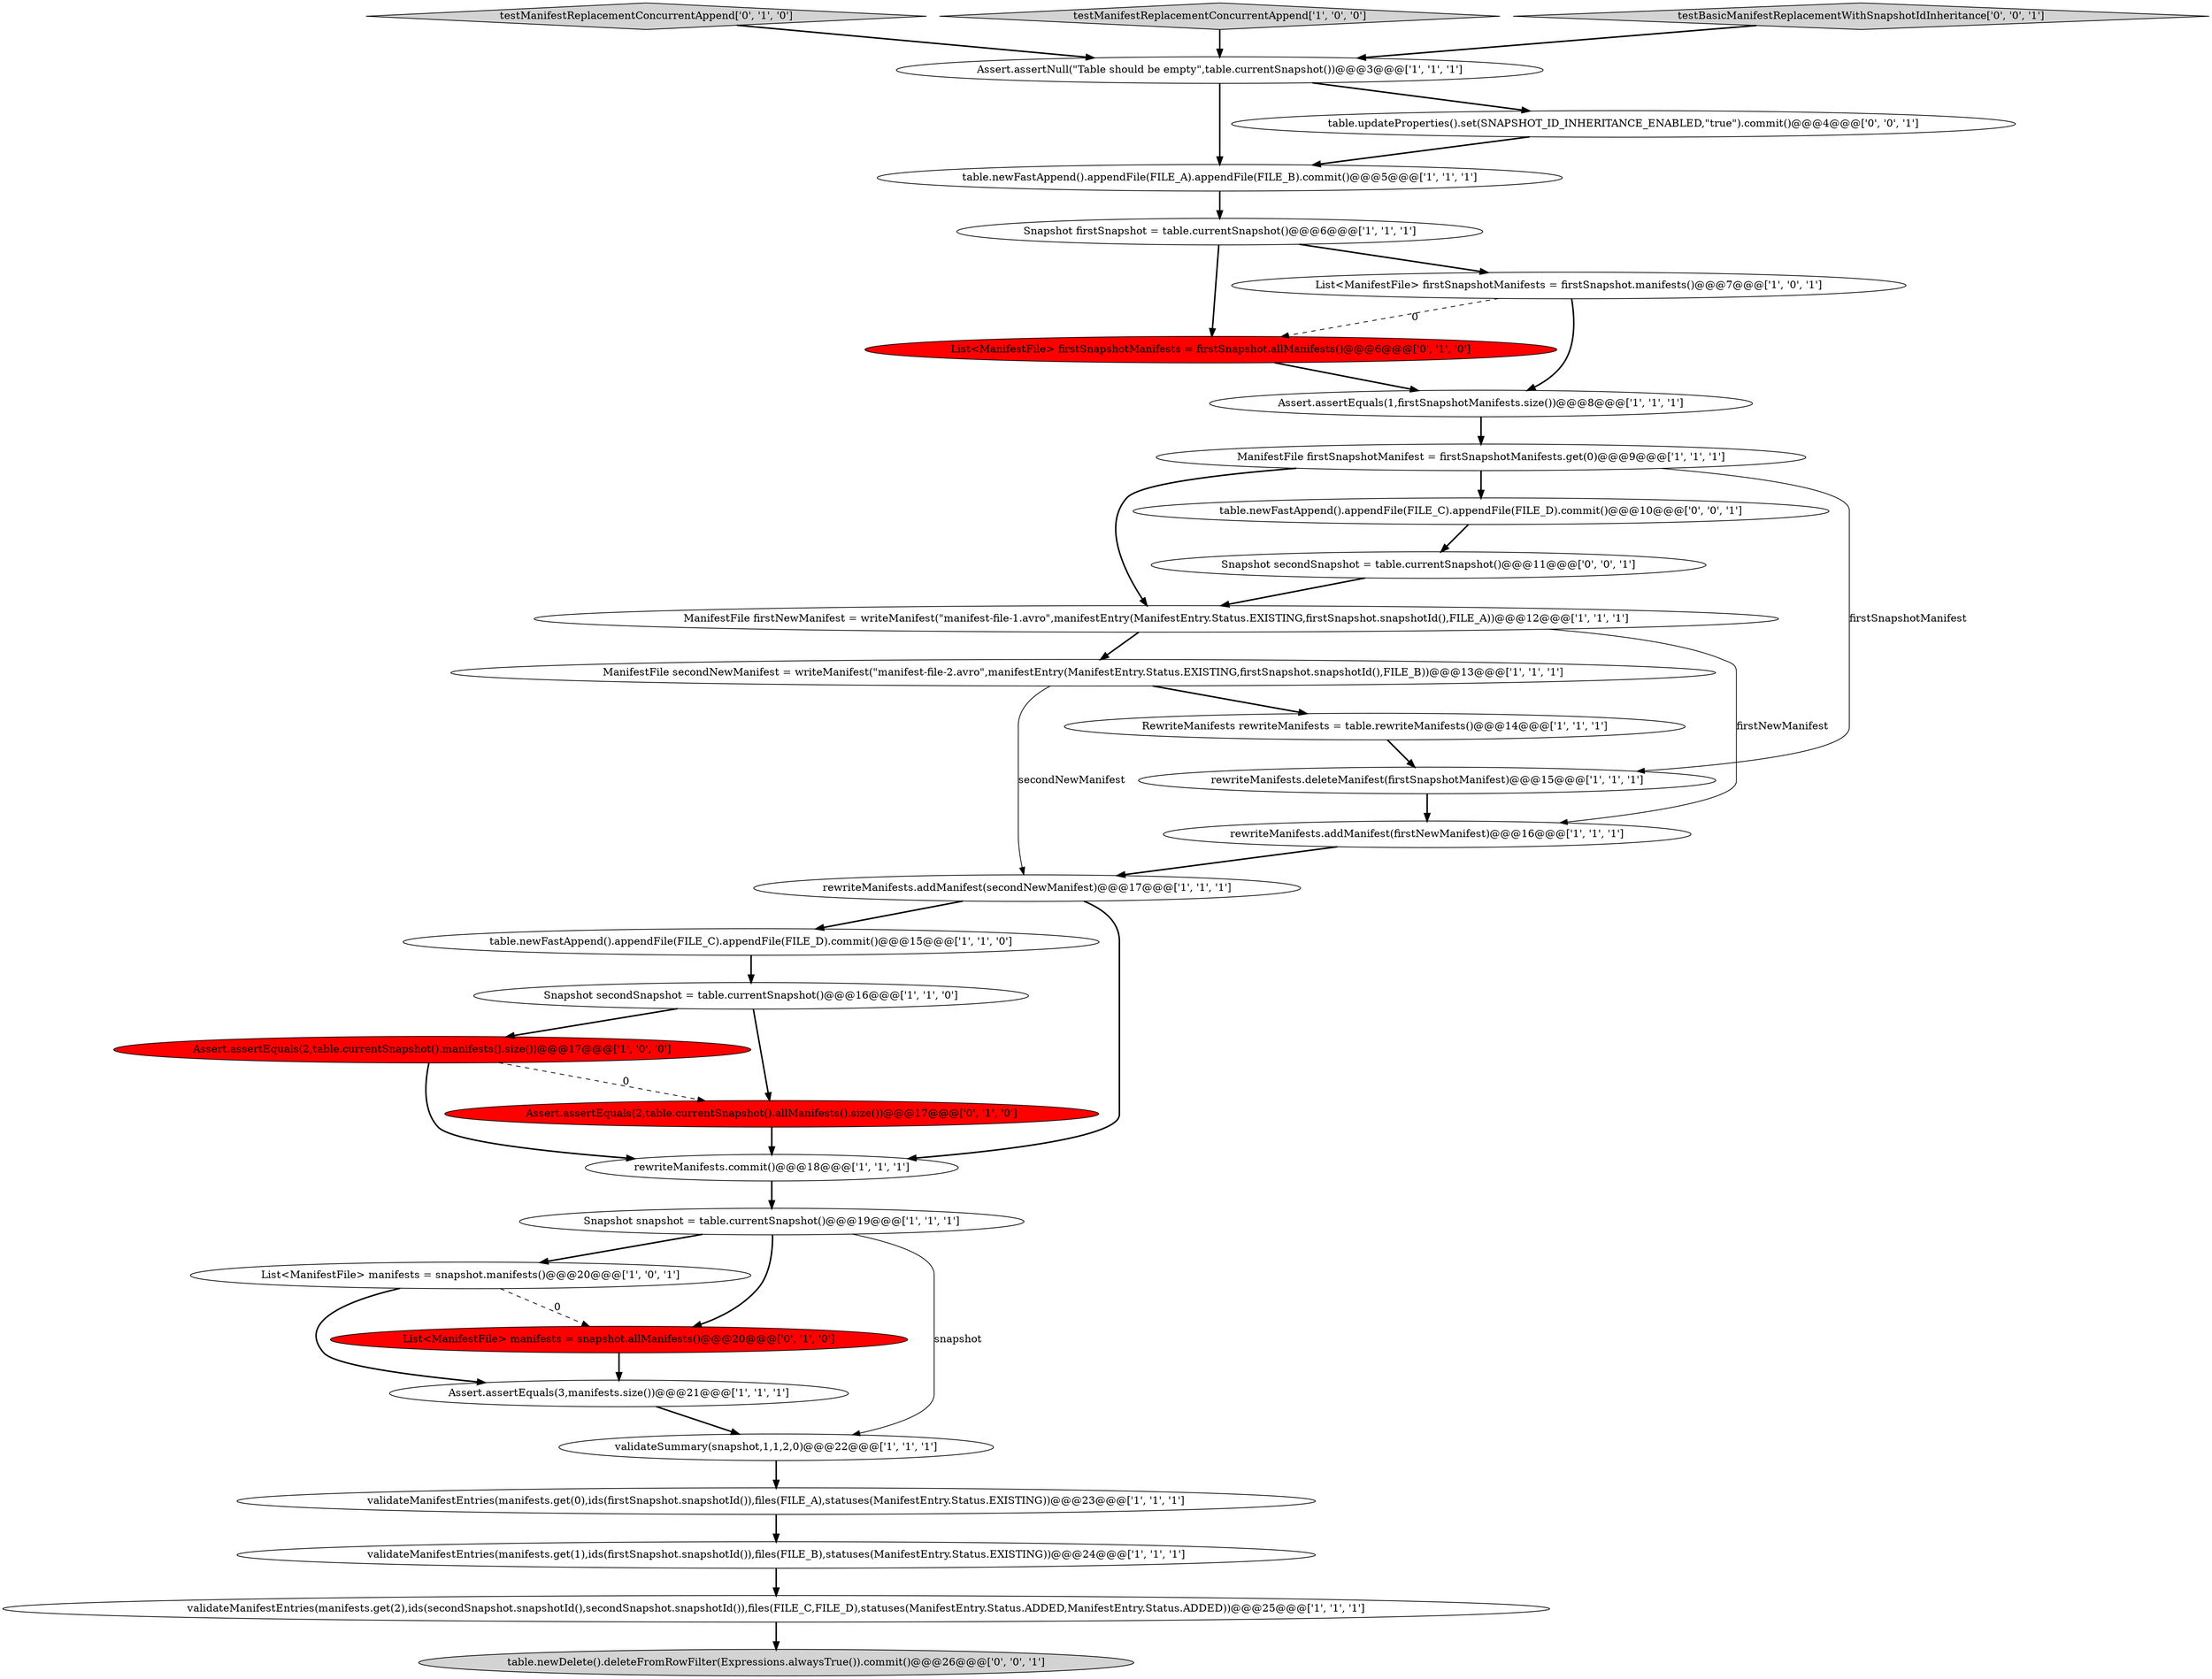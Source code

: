 digraph {
11 [style = filled, label = "Assert.assertEquals(3,manifests.size())@@@21@@@['1', '1', '1']", fillcolor = white, shape = ellipse image = "AAA0AAABBB1BBB"];
12 [style = filled, label = "table.newFastAppend().appendFile(FILE_A).appendFile(FILE_B).commit()@@@5@@@['1', '1', '1']", fillcolor = white, shape = ellipse image = "AAA0AAABBB1BBB"];
15 [style = filled, label = "validateManifestEntries(manifests.get(0),ids(firstSnapshot.snapshotId()),files(FILE_A),statuses(ManifestEntry.Status.EXISTING))@@@23@@@['1', '1', '1']", fillcolor = white, shape = ellipse image = "AAA0AAABBB1BBB"];
16 [style = filled, label = "validateManifestEntries(manifests.get(1),ids(firstSnapshot.snapshotId()),files(FILE_B),statuses(ManifestEntry.Status.EXISTING))@@@24@@@['1', '1', '1']", fillcolor = white, shape = ellipse image = "AAA0AAABBB1BBB"];
9 [style = filled, label = "Snapshot snapshot = table.currentSnapshot()@@@19@@@['1', '1', '1']", fillcolor = white, shape = ellipse image = "AAA0AAABBB1BBB"];
8 [style = filled, label = "RewriteManifests rewriteManifests = table.rewriteManifests()@@@14@@@['1', '1', '1']", fillcolor = white, shape = ellipse image = "AAA0AAABBB1BBB"];
10 [style = filled, label = "Assert.assertEquals(2,table.currentSnapshot().manifests().size())@@@17@@@['1', '0', '0']", fillcolor = red, shape = ellipse image = "AAA1AAABBB1BBB"];
24 [style = filled, label = "List<ManifestFile> manifests = snapshot.allManifests()@@@20@@@['0', '1', '0']", fillcolor = red, shape = ellipse image = "AAA1AAABBB2BBB"];
18 [style = filled, label = "rewriteManifests.deleteManifest(firstSnapshotManifest)@@@15@@@['1', '1', '1']", fillcolor = white, shape = ellipse image = "AAA0AAABBB1BBB"];
14 [style = filled, label = "Assert.assertNull(\"Table should be empty\",table.currentSnapshot())@@@3@@@['1', '1', '1']", fillcolor = white, shape = ellipse image = "AAA0AAABBB1BBB"];
31 [style = filled, label = "table.updateProperties().set(SNAPSHOT_ID_INHERITANCE_ENABLED,\"true\").commit()@@@4@@@['0', '0', '1']", fillcolor = white, shape = ellipse image = "AAA0AAABBB3BBB"];
27 [style = filled, label = "testManifestReplacementConcurrentAppend['0', '1', '0']", fillcolor = lightgray, shape = diamond image = "AAA0AAABBB2BBB"];
2 [style = filled, label = "testManifestReplacementConcurrentAppend['1', '0', '0']", fillcolor = lightgray, shape = diamond image = "AAA0AAABBB1BBB"];
0 [style = filled, label = "Snapshot firstSnapshot = table.currentSnapshot()@@@6@@@['1', '1', '1']", fillcolor = white, shape = ellipse image = "AAA0AAABBB1BBB"];
26 [style = filled, label = "List<ManifestFile> firstSnapshotManifests = firstSnapshot.allManifests()@@@6@@@['0', '1', '0']", fillcolor = red, shape = ellipse image = "AAA1AAABBB2BBB"];
5 [style = filled, label = "ManifestFile secondNewManifest = writeManifest(\"manifest-file-2.avro\",manifestEntry(ManifestEntry.Status.EXISTING,firstSnapshot.snapshotId(),FILE_B))@@@13@@@['1', '1', '1']", fillcolor = white, shape = ellipse image = "AAA0AAABBB1BBB"];
19 [style = filled, label = "rewriteManifests.addManifest(firstNewManifest)@@@16@@@['1', '1', '1']", fillcolor = white, shape = ellipse image = "AAA0AAABBB1BBB"];
29 [style = filled, label = "Snapshot secondSnapshot = table.currentSnapshot()@@@11@@@['0', '0', '1']", fillcolor = white, shape = ellipse image = "AAA0AAABBB3BBB"];
20 [style = filled, label = "rewriteManifests.commit()@@@18@@@['1', '1', '1']", fillcolor = white, shape = ellipse image = "AAA0AAABBB1BBB"];
17 [style = filled, label = "Assert.assertEquals(1,firstSnapshotManifests.size())@@@8@@@['1', '1', '1']", fillcolor = white, shape = ellipse image = "AAA0AAABBB1BBB"];
3 [style = filled, label = "ManifestFile firstNewManifest = writeManifest(\"manifest-file-1.avro\",manifestEntry(ManifestEntry.Status.EXISTING,firstSnapshot.snapshotId(),FILE_A))@@@12@@@['1', '1', '1']", fillcolor = white, shape = ellipse image = "AAA0AAABBB1BBB"];
22 [style = filled, label = "table.newFastAppend().appendFile(FILE_C).appendFile(FILE_D).commit()@@@15@@@['1', '1', '0']", fillcolor = white, shape = ellipse image = "AAA0AAABBB1BBB"];
23 [style = filled, label = "Snapshot secondSnapshot = table.currentSnapshot()@@@16@@@['1', '1', '0']", fillcolor = white, shape = ellipse image = "AAA0AAABBB1BBB"];
4 [style = filled, label = "validateSummary(snapshot,1,1,2,0)@@@22@@@['1', '1', '1']", fillcolor = white, shape = ellipse image = "AAA0AAABBB1BBB"];
7 [style = filled, label = "rewriteManifests.addManifest(secondNewManifest)@@@17@@@['1', '1', '1']", fillcolor = white, shape = ellipse image = "AAA0AAABBB1BBB"];
13 [style = filled, label = "List<ManifestFile> manifests = snapshot.manifests()@@@20@@@['1', '0', '1']", fillcolor = white, shape = ellipse image = "AAA0AAABBB1BBB"];
32 [style = filled, label = "table.newFastAppend().appendFile(FILE_C).appendFile(FILE_D).commit()@@@10@@@['0', '0', '1']", fillcolor = white, shape = ellipse image = "AAA0AAABBB3BBB"];
28 [style = filled, label = "table.newDelete().deleteFromRowFilter(Expressions.alwaysTrue()).commit()@@@26@@@['0', '0', '1']", fillcolor = lightgray, shape = ellipse image = "AAA0AAABBB3BBB"];
6 [style = filled, label = "List<ManifestFile> firstSnapshotManifests = firstSnapshot.manifests()@@@7@@@['1', '0', '1']", fillcolor = white, shape = ellipse image = "AAA0AAABBB1BBB"];
1 [style = filled, label = "ManifestFile firstSnapshotManifest = firstSnapshotManifests.get(0)@@@9@@@['1', '1', '1']", fillcolor = white, shape = ellipse image = "AAA0AAABBB1BBB"];
25 [style = filled, label = "Assert.assertEquals(2,table.currentSnapshot().allManifests().size())@@@17@@@['0', '1', '0']", fillcolor = red, shape = ellipse image = "AAA1AAABBB2BBB"];
21 [style = filled, label = "validateManifestEntries(manifests.get(2),ids(secondSnapshot.snapshotId(),secondSnapshot.snapshotId()),files(FILE_C,FILE_D),statuses(ManifestEntry.Status.ADDED,ManifestEntry.Status.ADDED))@@@25@@@['1', '1', '1']", fillcolor = white, shape = ellipse image = "AAA0AAABBB1BBB"];
30 [style = filled, label = "testBasicManifestReplacementWithSnapshotIdInheritance['0', '0', '1']", fillcolor = lightgray, shape = diamond image = "AAA0AAABBB3BBB"];
6->17 [style = bold, label=""];
5->8 [style = bold, label=""];
23->25 [style = bold, label=""];
10->20 [style = bold, label=""];
0->26 [style = bold, label=""];
17->1 [style = bold, label=""];
27->14 [style = bold, label=""];
26->17 [style = bold, label=""];
20->9 [style = bold, label=""];
0->6 [style = bold, label=""];
8->18 [style = bold, label=""];
29->3 [style = bold, label=""];
11->4 [style = bold, label=""];
4->15 [style = bold, label=""];
1->3 [style = bold, label=""];
18->19 [style = bold, label=""];
5->7 [style = solid, label="secondNewManifest"];
7->20 [style = bold, label=""];
15->16 [style = bold, label=""];
12->0 [style = bold, label=""];
22->23 [style = bold, label=""];
13->11 [style = bold, label=""];
31->12 [style = bold, label=""];
1->18 [style = solid, label="firstSnapshotManifest"];
21->28 [style = bold, label=""];
32->29 [style = bold, label=""];
7->22 [style = bold, label=""];
25->20 [style = bold, label=""];
3->5 [style = bold, label=""];
13->24 [style = dashed, label="0"];
24->11 [style = bold, label=""];
16->21 [style = bold, label=""];
6->26 [style = dashed, label="0"];
14->12 [style = bold, label=""];
2->14 [style = bold, label=""];
14->31 [style = bold, label=""];
23->10 [style = bold, label=""];
1->32 [style = bold, label=""];
30->14 [style = bold, label=""];
19->7 [style = bold, label=""];
9->24 [style = bold, label=""];
10->25 [style = dashed, label="0"];
9->4 [style = solid, label="snapshot"];
9->13 [style = bold, label=""];
3->19 [style = solid, label="firstNewManifest"];
}
